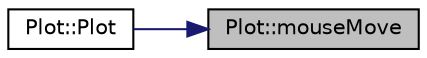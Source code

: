 digraph "Plot::mouseMove"
{
 // LATEX_PDF_SIZE
  edge [fontname="Helvetica",fontsize="10",labelfontname="Helvetica",labelfontsize="10"];
  node [fontname="Helvetica",fontsize="10",shape=record];
  rankdir="RL";
  Node1 [label="Plot::mouseMove",height=0.2,width=0.4,color="black", fillcolor="grey75", style="filled", fontcolor="black",tooltip="Handle mouse move events inside the plot."];
  Node1 -> Node2 [dir="back",color="midnightblue",fontsize="10",style="solid",fontname="Helvetica"];
  Node2 [label="Plot::Plot",height=0.2,width=0.4,color="black", fillcolor="white", style="filled",URL="$class_plot.html#a83d9454de4b05fc361c318317658c734",tooltip="Create a new Plot widget."];
}
